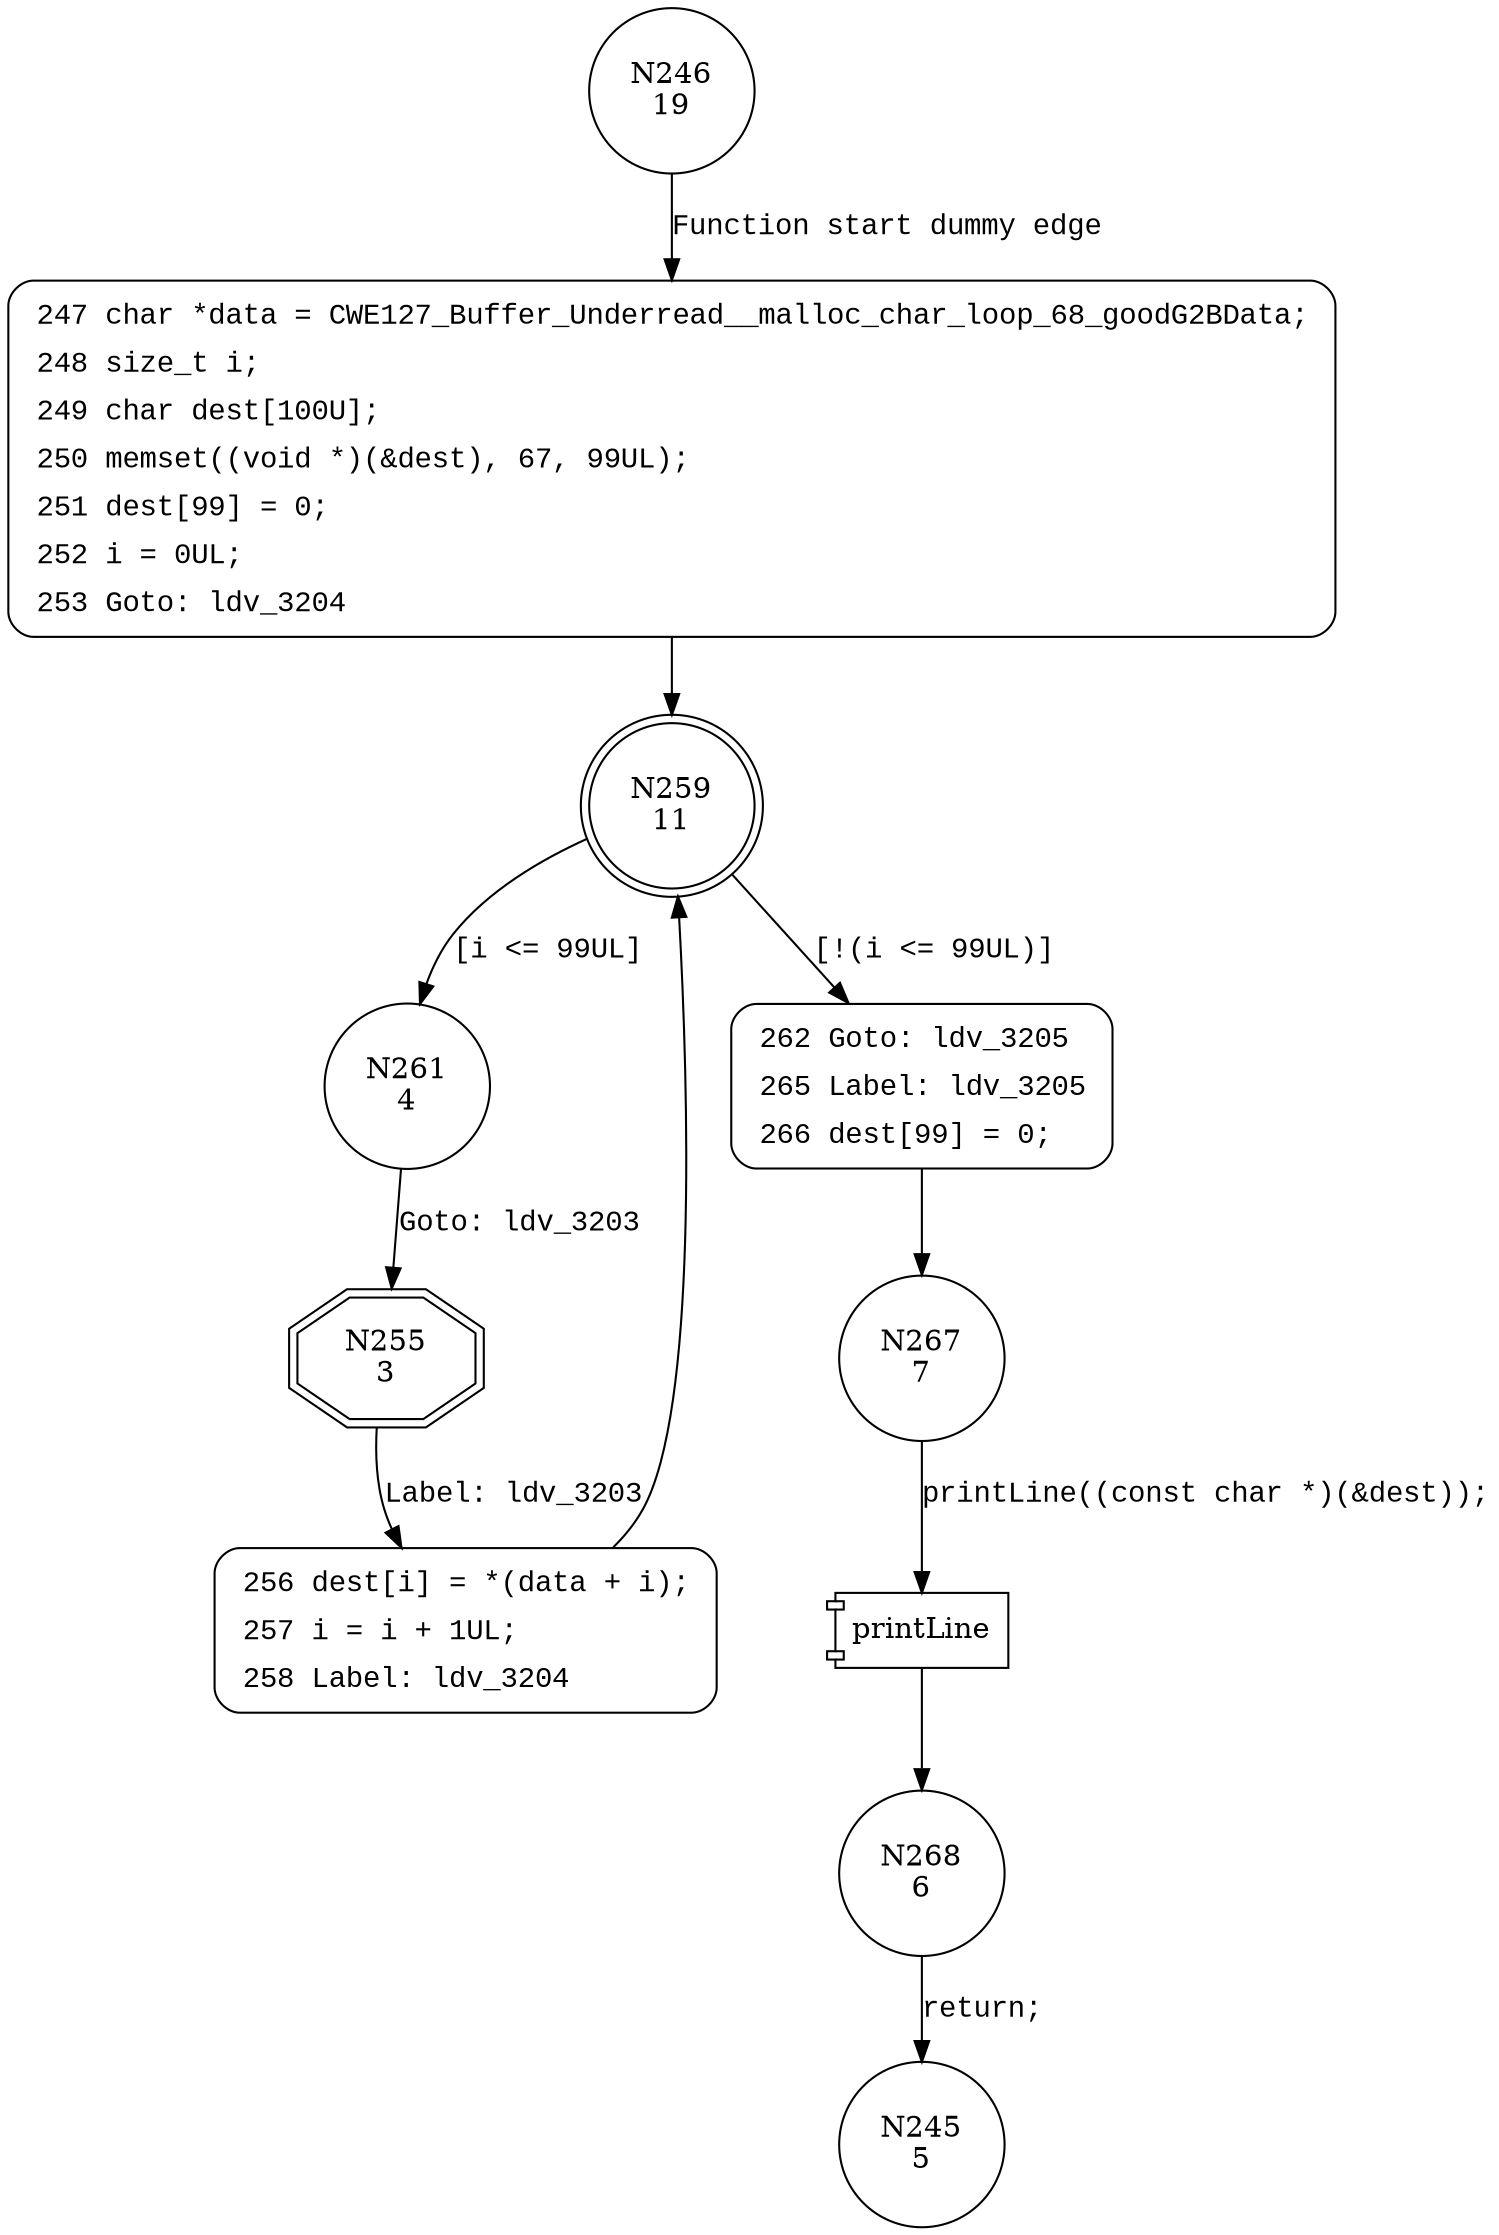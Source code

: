digraph CWE127_Buffer_Underread__malloc_char_loop_68b_goodG2BSink {
246 [shape="circle" label="N246\n19"]
247 [shape="circle" label="N247\n18"]
259 [shape="doublecircle" label="N259\n11"]
261 [shape="circle" label="N261\n4"]
262 [shape="circle" label="N262\n10"]
267 [shape="circle" label="N267\n7"]
268 [shape="circle" label="N268\n6"]
255 [shape="doubleoctagon" label="N255\n3"]
256 [shape="circle" label="N256\n2"]
245 [shape="circle" label="N245\n5"]
247 [style="filled,bold" penwidth="1" fillcolor="white" fontname="Courier New" shape="Mrecord" label=<<table border="0" cellborder="0" cellpadding="3" bgcolor="white"><tr><td align="right">247</td><td align="left">char *data = CWE127_Buffer_Underread__malloc_char_loop_68_goodG2BData;</td></tr><tr><td align="right">248</td><td align="left">size_t i;</td></tr><tr><td align="right">249</td><td align="left">char dest[100U];</td></tr><tr><td align="right">250</td><td align="left">memset((void *)(&amp;dest), 67, 99UL);</td></tr><tr><td align="right">251</td><td align="left">dest[99] = 0;</td></tr><tr><td align="right">252</td><td align="left">i = 0UL;</td></tr><tr><td align="right">253</td><td align="left">Goto: ldv_3204</td></tr></table>>]
247 -> 259[label=""]
262 [style="filled,bold" penwidth="1" fillcolor="white" fontname="Courier New" shape="Mrecord" label=<<table border="0" cellborder="0" cellpadding="3" bgcolor="white"><tr><td align="right">262</td><td align="left">Goto: ldv_3205</td></tr><tr><td align="right">265</td><td align="left">Label: ldv_3205</td></tr><tr><td align="right">266</td><td align="left">dest[99] = 0;</td></tr></table>>]
262 -> 267[label=""]
256 [style="filled,bold" penwidth="1" fillcolor="white" fontname="Courier New" shape="Mrecord" label=<<table border="0" cellborder="0" cellpadding="3" bgcolor="white"><tr><td align="right">256</td><td align="left">dest[i] = *(data + i);</td></tr><tr><td align="right">257</td><td align="left">i = i + 1UL;</td></tr><tr><td align="right">258</td><td align="left">Label: ldv_3204</td></tr></table>>]
256 -> 259[label=""]
246 -> 247 [label="Function start dummy edge" fontname="Courier New"]
259 -> 261 [label="[i <= 99UL]" fontname="Courier New"]
259 -> 262 [label="[!(i <= 99UL)]" fontname="Courier New"]
100019 [shape="component" label="printLine"]
267 -> 100019 [label="printLine((const char *)(&dest));" fontname="Courier New"]
100019 -> 268 [label="" fontname="Courier New"]
261 -> 255 [label="Goto: ldv_3203" fontname="Courier New"]
255 -> 256 [label="Label: ldv_3203" fontname="Courier New"]
268 -> 245 [label="return;" fontname="Courier New"]
}
